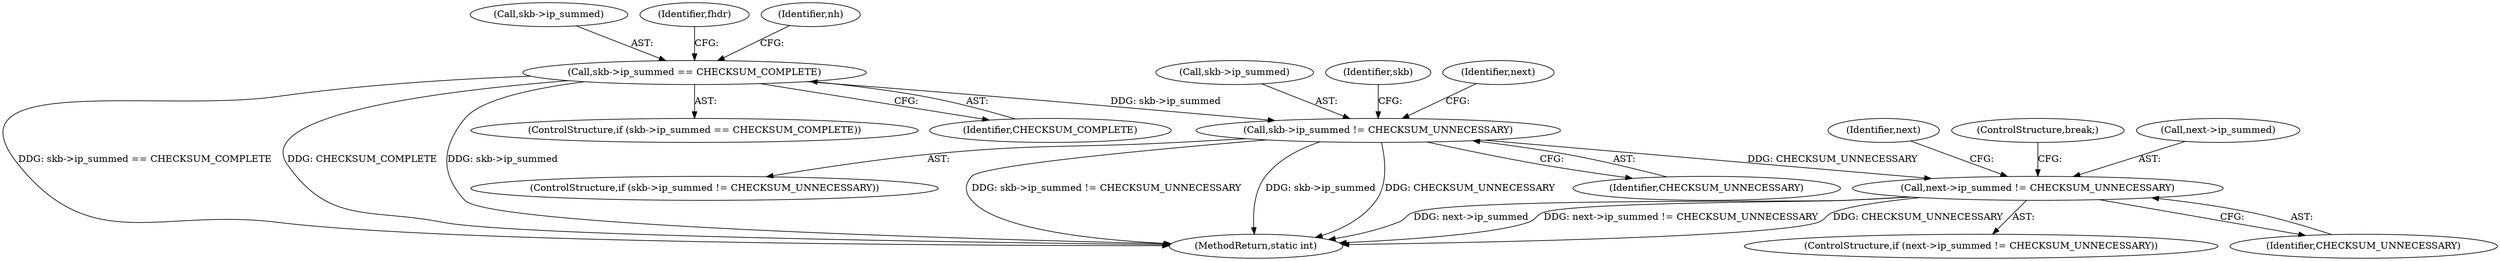 digraph "0_linux_70789d7052239992824628db8133de08dc78e593_0@pointer" {
"1000437" [label="(Call,skb->ip_summed != CHECKSUM_UNNECESSARY)"];
"1000203" [label="(Call,skb->ip_summed == CHECKSUM_COMPLETE)"];
"1000493" [label="(Call,next->ip_summed != CHECKSUM_UNNECESSARY)"];
"1000493" [label="(Call,next->ip_summed != CHECKSUM_UNNECESSARY)"];
"1000203" [label="(Call,skb->ip_summed == CHECKSUM_COMPLETE)"];
"1000207" [label="(Identifier,CHECKSUM_COMPLETE)"];
"1000204" [label="(Call,skb->ip_summed)"];
"1000236" [label="(Identifier,fhdr)"];
"1000492" [label="(ControlStructure,if (next->ip_summed != CHECKSUM_UNNECESSARY))"];
"1000500" [label="(Identifier,next)"];
"1000438" [label="(Call,skb->ip_summed)"];
"1000716" [label="(MethodReturn,static int)"];
"1000444" [label="(Identifier,skb)"];
"1000503" [label="(ControlStructure,break;)"];
"1000202" [label="(ControlStructure,if (skb->ip_summed == CHECKSUM_COMPLETE))"];
"1000449" [label="(Identifier,next)"];
"1000494" [label="(Call,next->ip_summed)"];
"1000441" [label="(Identifier,CHECKSUM_UNNECESSARY)"];
"1000211" [label="(Identifier,nh)"];
"1000436" [label="(ControlStructure,if (skb->ip_summed != CHECKSUM_UNNECESSARY))"];
"1000437" [label="(Call,skb->ip_summed != CHECKSUM_UNNECESSARY)"];
"1000497" [label="(Identifier,CHECKSUM_UNNECESSARY)"];
"1000437" -> "1000436"  [label="AST: "];
"1000437" -> "1000441"  [label="CFG: "];
"1000438" -> "1000437"  [label="AST: "];
"1000441" -> "1000437"  [label="AST: "];
"1000444" -> "1000437"  [label="CFG: "];
"1000449" -> "1000437"  [label="CFG: "];
"1000437" -> "1000716"  [label="DDG: skb->ip_summed != CHECKSUM_UNNECESSARY"];
"1000437" -> "1000716"  [label="DDG: skb->ip_summed"];
"1000437" -> "1000716"  [label="DDG: CHECKSUM_UNNECESSARY"];
"1000203" -> "1000437"  [label="DDG: skb->ip_summed"];
"1000437" -> "1000493"  [label="DDG: CHECKSUM_UNNECESSARY"];
"1000203" -> "1000202"  [label="AST: "];
"1000203" -> "1000207"  [label="CFG: "];
"1000204" -> "1000203"  [label="AST: "];
"1000207" -> "1000203"  [label="AST: "];
"1000211" -> "1000203"  [label="CFG: "];
"1000236" -> "1000203"  [label="CFG: "];
"1000203" -> "1000716"  [label="DDG: skb->ip_summed == CHECKSUM_COMPLETE"];
"1000203" -> "1000716"  [label="DDG: CHECKSUM_COMPLETE"];
"1000203" -> "1000716"  [label="DDG: skb->ip_summed"];
"1000493" -> "1000492"  [label="AST: "];
"1000493" -> "1000497"  [label="CFG: "];
"1000494" -> "1000493"  [label="AST: "];
"1000497" -> "1000493"  [label="AST: "];
"1000500" -> "1000493"  [label="CFG: "];
"1000503" -> "1000493"  [label="CFG: "];
"1000493" -> "1000716"  [label="DDG: next->ip_summed"];
"1000493" -> "1000716"  [label="DDG: next->ip_summed != CHECKSUM_UNNECESSARY"];
"1000493" -> "1000716"  [label="DDG: CHECKSUM_UNNECESSARY"];
}
